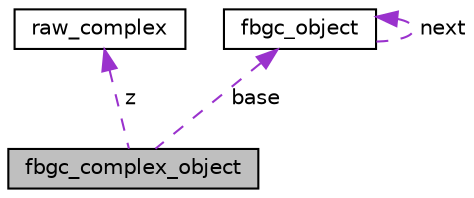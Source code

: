 digraph "fbgc_complex_object"
{
  edge [fontname="Helvetica",fontsize="10",labelfontname="Helvetica",labelfontsize="10"];
  node [fontname="Helvetica",fontsize="10",shape=record];
  Node1 [label="fbgc_complex_object",height=0.2,width=0.4,color="black", fillcolor="grey75", style="filled", fontcolor="black"];
  Node2 -> Node1 [dir="back",color="darkorchid3",fontsize="10",style="dashed",label=" z" ];
  Node2 [label="raw_complex",height=0.2,width=0.4,color="black", fillcolor="white", style="filled",URL="$structraw__complex.html"];
  Node3 -> Node1 [dir="back",color="darkorchid3",fontsize="10",style="dashed",label=" base" ];
  Node3 [label="fbgc_object",height=0.2,width=0.4,color="black", fillcolor="white", style="filled",URL="$structfbgc__object.html"];
  Node3 -> Node3 [dir="back",color="darkorchid3",fontsize="10",style="dashed",label=" next" ];
}
